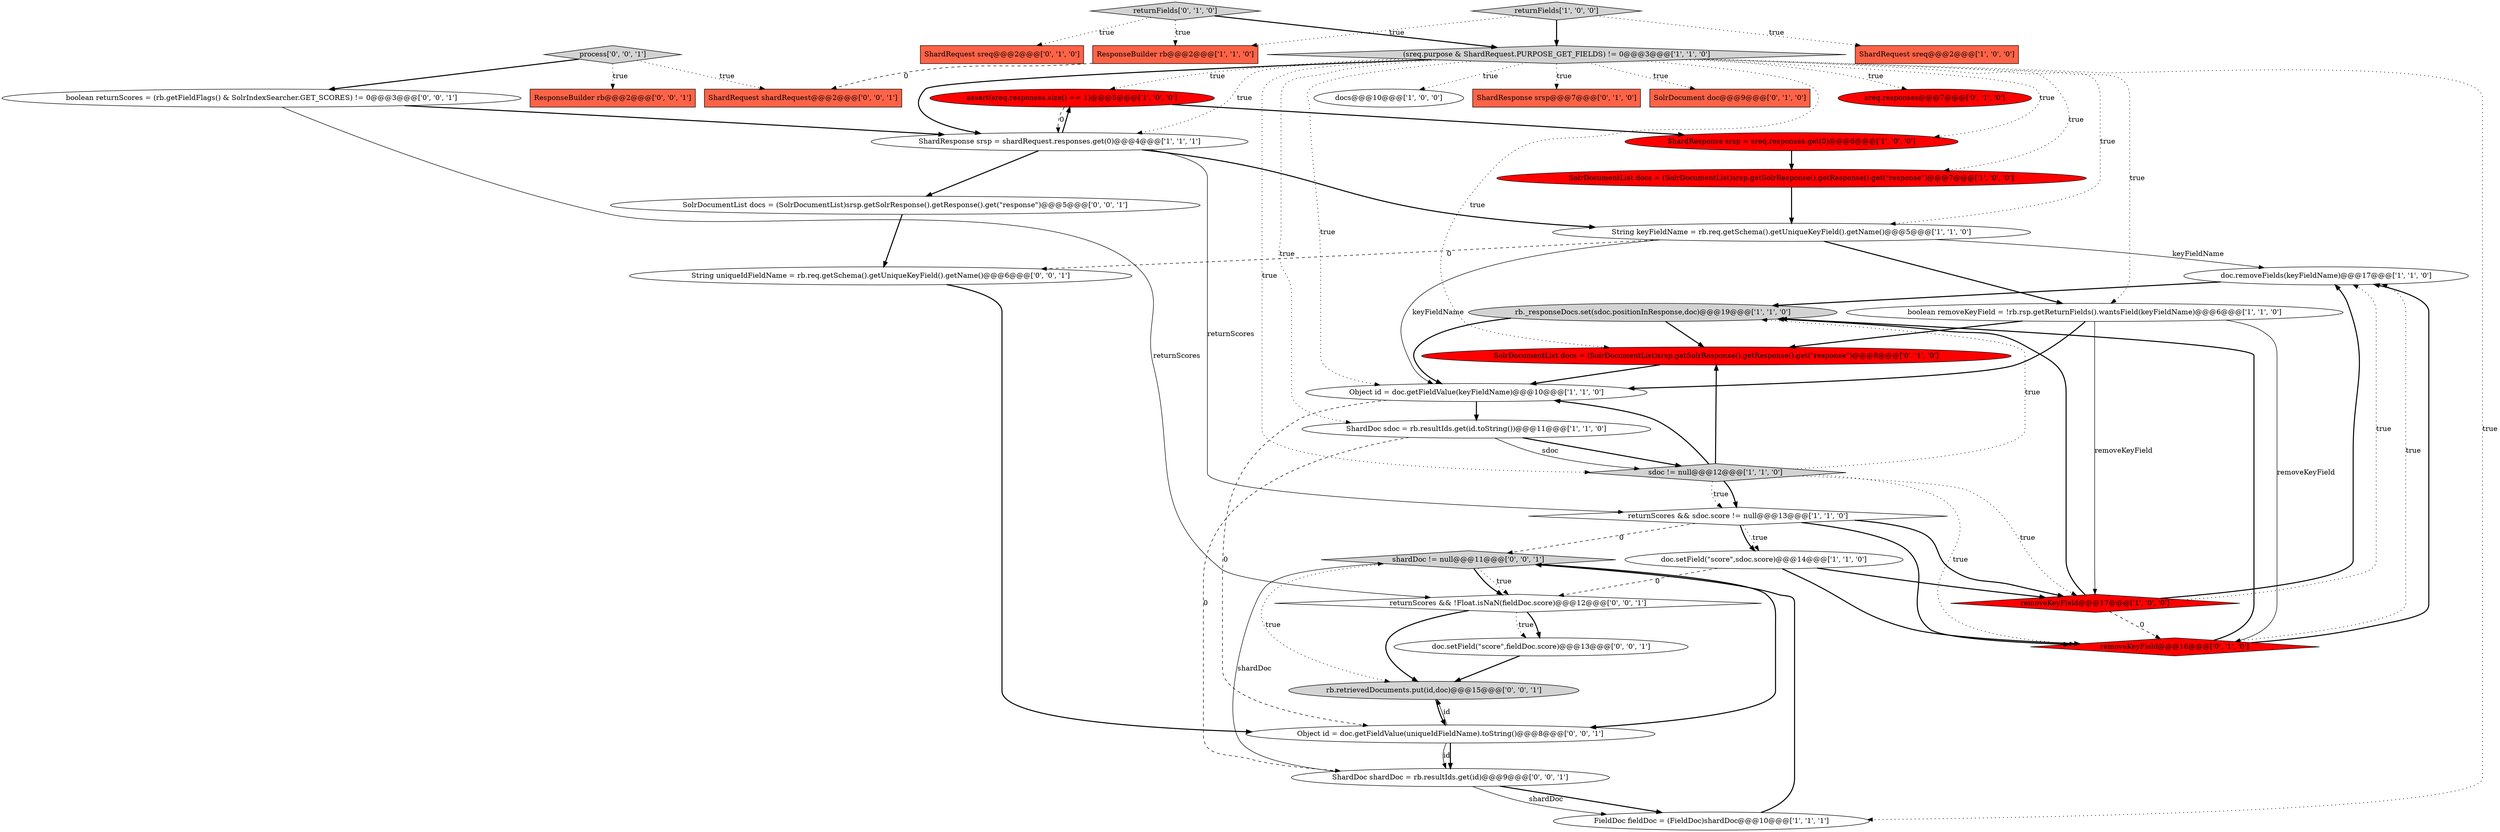 digraph {
28 [style = filled, label = "shardDoc != null@@@11@@@['0', '0', '1']", fillcolor = lightgray, shape = diamond image = "AAA0AAABBB3BBB"];
29 [style = filled, label = "ResponseBuilder rb@@@2@@@['0', '0', '1']", fillcolor = tomato, shape = box image = "AAA0AAABBB3BBB"];
11 [style = filled, label = "ShardRequest sreq@@@2@@@['1', '0', '0']", fillcolor = tomato, shape = box image = "AAA0AAABBB1BBB"];
17 [style = filled, label = "assert(sreq.responses.size() == 1)@@@5@@@['1', '0', '0']", fillcolor = red, shape = ellipse image = "AAA1AAABBB1BBB"];
27 [style = filled, label = "returnScores && !Float.isNaN(fieldDoc.score)@@@12@@@['0', '0', '1']", fillcolor = white, shape = diamond image = "AAA0AAABBB3BBB"];
3 [style = filled, label = "String keyFieldName = rb.req.getSchema().getUniqueKeyField().getName()@@@5@@@['1', '1', '0']", fillcolor = white, shape = ellipse image = "AAA0AAABBB1BBB"];
2 [style = filled, label = "doc.removeFields(keyFieldName)@@@17@@@['1', '1', '0']", fillcolor = white, shape = ellipse image = "AAA0AAABBB1BBB"];
6 [style = filled, label = "ShardResponse srsp = sreq.responses.get(0)@@@6@@@['1', '0', '0']", fillcolor = red, shape = ellipse image = "AAA1AAABBB1BBB"];
12 [style = filled, label = "docs@@@10@@@['1', '0', '0']", fillcolor = white, shape = ellipse image = "AAA0AAABBB1BBB"];
0 [style = filled, label = "ShardDoc sdoc = rb.resultIds.get(id.toString())@@@11@@@['1', '1', '0']", fillcolor = white, shape = ellipse image = "AAA0AAABBB1BBB"];
35 [style = filled, label = "String uniqueIdFieldName = rb.req.getSchema().getUniqueKeyField().getName()@@@6@@@['0', '0', '1']", fillcolor = white, shape = ellipse image = "AAA0AAABBB3BBB"];
23 [style = filled, label = "ShardResponse srsp@@@7@@@['0', '1', '0']", fillcolor = tomato, shape = box image = "AAA0AAABBB2BBB"];
24 [style = filled, label = "returnFields['0', '1', '0']", fillcolor = lightgray, shape = diamond image = "AAA0AAABBB2BBB"];
34 [style = filled, label = "boolean returnScores = (rb.getFieldFlags() & SolrIndexSearcher.GET_SCORES) != 0@@@3@@@['0', '0', '1']", fillcolor = white, shape = ellipse image = "AAA0AAABBB3BBB"];
4 [style = filled, label = "sdoc != null@@@12@@@['1', '1', '0']", fillcolor = lightgray, shape = diamond image = "AAA0AAABBB1BBB"];
8 [style = filled, label = "returnScores && sdoc.score != null@@@13@@@['1', '1', '0']", fillcolor = white, shape = diamond image = "AAA0AAABBB1BBB"];
21 [style = filled, label = "ShardRequest sreq@@@2@@@['0', '1', '0']", fillcolor = tomato, shape = box image = "AAA0AAABBB2BBB"];
9 [style = filled, label = "doc.setField(\"score\",sdoc.score)@@@14@@@['1', '1', '0']", fillcolor = white, shape = ellipse image = "AAA0AAABBB1BBB"];
38 [style = filled, label = "ShardDoc shardDoc = rb.resultIds.get(id)@@@9@@@['0', '0', '1']", fillcolor = white, shape = ellipse image = "AAA0AAABBB3BBB"];
20 [style = filled, label = "SolrDocumentList docs = (SolrDocumentList)srsp.getSolrResponse().getResponse().get(\"response\")@@@8@@@['0', '1', '0']", fillcolor = red, shape = ellipse image = "AAA1AAABBB2BBB"];
14 [style = filled, label = "SolrDocumentList docs = (SolrDocumentList)srsp.getSolrResponse().getResponse().get(\"response\")@@@7@@@['1', '0', '0']", fillcolor = red, shape = ellipse image = "AAA1AAABBB1BBB"];
22 [style = filled, label = "SolrDocument doc@@@9@@@['0', '1', '0']", fillcolor = tomato, shape = box image = "AAA0AAABBB2BBB"];
15 [style = filled, label = "FieldDoc fieldDoc = (FieldDoc)shardDoc@@@10@@@['1', '1', '1']", fillcolor = white, shape = ellipse image = "AAA0AAABBB1BBB"];
36 [style = filled, label = "process['0', '0', '1']", fillcolor = lightgray, shape = diamond image = "AAA0AAABBB3BBB"];
10 [style = filled, label = "rb._responseDocs.set(sdoc.positionInResponse,doc)@@@19@@@['1', '1', '0']", fillcolor = lightgray, shape = ellipse image = "AAA0AAABBB1BBB"];
33 [style = filled, label = "doc.setField(\"score\",fieldDoc.score)@@@13@@@['0', '0', '1']", fillcolor = white, shape = ellipse image = "AAA0AAABBB3BBB"];
31 [style = filled, label = "SolrDocumentList docs = (SolrDocumentList)srsp.getSolrResponse().getResponse().get(\"response\")@@@5@@@['0', '0', '1']", fillcolor = white, shape = ellipse image = "AAA0AAABBB3BBB"];
32 [style = filled, label = "Object id = doc.getFieldValue(uniqueIdFieldName).toString()@@@8@@@['0', '0', '1']", fillcolor = white, shape = ellipse image = "AAA0AAABBB3BBB"];
1 [style = filled, label = "(sreq.purpose & ShardRequest.PURPOSE_GET_FIELDS) != 0@@@3@@@['1', '1', '0']", fillcolor = lightgray, shape = diamond image = "AAA0AAABBB1BBB"];
19 [style = filled, label = "ResponseBuilder rb@@@2@@@['1', '1', '0']", fillcolor = tomato, shape = box image = "AAA0AAABBB1BBB"];
30 [style = filled, label = "ShardRequest shardRequest@@@2@@@['0', '0', '1']", fillcolor = tomato, shape = box image = "AAA0AAABBB3BBB"];
13 [style = filled, label = "Object id = doc.getFieldValue(keyFieldName)@@@10@@@['1', '1', '0']", fillcolor = white, shape = ellipse image = "AAA0AAABBB1BBB"];
7 [style = filled, label = "removeKeyField@@@17@@@['1', '0', '0']", fillcolor = red, shape = diamond image = "AAA1AAABBB1BBB"];
16 [style = filled, label = "returnFields['1', '0', '0']", fillcolor = lightgray, shape = diamond image = "AAA0AAABBB1BBB"];
5 [style = filled, label = "ShardResponse srsp = shardRequest.responses.get(0)@@@4@@@['1', '1', '1']", fillcolor = white, shape = ellipse image = "AAA0AAABBB1BBB"];
18 [style = filled, label = "boolean removeKeyField = !rb.rsp.getReturnFields().wantsField(keyFieldName)@@@6@@@['1', '1', '0']", fillcolor = white, shape = ellipse image = "AAA0AAABBB1BBB"];
37 [style = filled, label = "rb.retrievedDocuments.put(id,doc)@@@15@@@['0', '0', '1']", fillcolor = lightgray, shape = ellipse image = "AAA0AAABBB3BBB"];
26 [style = filled, label = "removeKeyField@@@16@@@['0', '1', '0']", fillcolor = red, shape = diamond image = "AAA1AAABBB2BBB"];
25 [style = filled, label = "sreq.responses@@@7@@@['0', '1', '0']", fillcolor = red, shape = ellipse image = "AAA1AAABBB2BBB"];
1->5 [style = bold, label=""];
5->3 [style = bold, label=""];
14->3 [style = bold, label=""];
26->10 [style = bold, label=""];
27->33 [style = dotted, label="true"];
4->7 [style = dotted, label="true"];
9->27 [style = dashed, label="0"];
9->7 [style = bold, label=""];
38->15 [style = bold, label=""];
0->38 [style = dashed, label="0"];
1->3 [style = dotted, label="true"];
3->18 [style = bold, label=""];
9->26 [style = bold, label=""];
1->13 [style = dotted, label="true"];
19->30 [style = dashed, label="0"];
31->35 [style = bold, label=""];
1->12 [style = dotted, label="true"];
38->28 [style = solid, label="shardDoc"];
37->32 [style = bold, label=""];
4->8 [style = bold, label=""];
1->6 [style = dotted, label="true"];
1->23 [style = dotted, label="true"];
1->0 [style = dotted, label="true"];
28->27 [style = dotted, label="true"];
27->33 [style = bold, label=""];
7->26 [style = dashed, label="0"];
24->21 [style = dotted, label="true"];
18->26 [style = solid, label="removeKeyField"];
34->27 [style = solid, label="returnScores"];
3->2 [style = solid, label="keyFieldName"];
26->2 [style = dotted, label="true"];
1->22 [style = dotted, label="true"];
1->4 [style = dotted, label="true"];
8->28 [style = dashed, label="0"];
5->17 [style = bold, label=""];
13->32 [style = dashed, label="0"];
1->18 [style = dotted, label="true"];
18->20 [style = bold, label=""];
7->2 [style = bold, label=""];
1->15 [style = dotted, label="true"];
24->19 [style = dotted, label="true"];
36->29 [style = dotted, label="true"];
28->37 [style = dotted, label="true"];
16->11 [style = dotted, label="true"];
4->26 [style = dotted, label="true"];
13->0 [style = bold, label=""];
7->2 [style = dotted, label="true"];
20->13 [style = bold, label=""];
3->35 [style = dashed, label="0"];
1->17 [style = dotted, label="true"];
17->6 [style = bold, label=""];
4->10 [style = dotted, label="true"];
4->13 [style = bold, label=""];
35->32 [style = bold, label=""];
2->10 [style = bold, label=""];
32->37 [style = solid, label="id"];
28->32 [style = bold, label=""];
32->38 [style = solid, label="id"];
27->37 [style = bold, label=""];
10->13 [style = bold, label=""];
16->1 [style = bold, label=""];
15->28 [style = bold, label=""];
4->20 [style = bold, label=""];
0->4 [style = solid, label="sdoc"];
38->15 [style = solid, label="shardDoc"];
17->5 [style = dashed, label="0"];
8->9 [style = dotted, label="true"];
24->1 [style = bold, label=""];
33->37 [style = bold, label=""];
3->13 [style = solid, label="keyFieldName"];
1->20 [style = dotted, label="true"];
36->34 [style = bold, label=""];
36->30 [style = dotted, label="true"];
16->19 [style = dotted, label="true"];
10->20 [style = bold, label=""];
1->25 [style = dotted, label="true"];
18->7 [style = solid, label="removeKeyField"];
7->10 [style = bold, label=""];
34->5 [style = bold, label=""];
4->8 [style = dotted, label="true"];
1->14 [style = dotted, label="true"];
8->7 [style = bold, label=""];
6->14 [style = bold, label=""];
32->38 [style = bold, label=""];
5->8 [style = solid, label="returnScores"];
26->2 [style = bold, label=""];
5->31 [style = bold, label=""];
0->4 [style = bold, label=""];
8->9 [style = bold, label=""];
18->13 [style = bold, label=""];
28->27 [style = bold, label=""];
1->5 [style = dotted, label="true"];
8->26 [style = bold, label=""];
}
